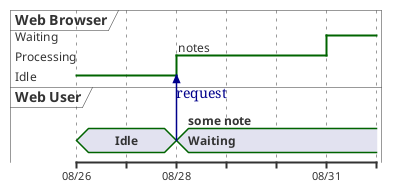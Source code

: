 @startuml
robust "Web Browser" as WB
concise "Web User" as WU

@2024/08/26
WU is Idle
WB is Idle

@2024/08/28
WU is Waiting : some note
WB is Processing : notes
WU -> WB : request

@2024/08/31
WB is Waiting

@enduml
